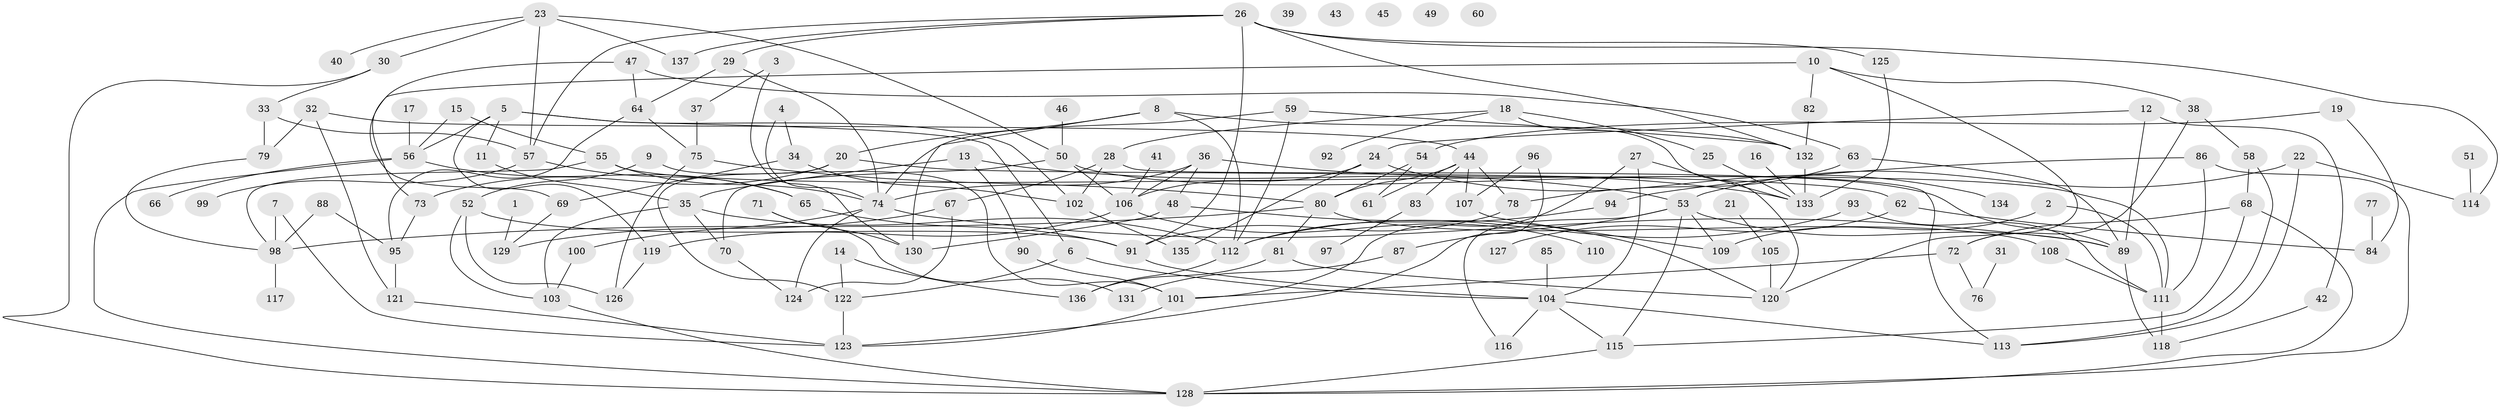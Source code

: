 // Generated by graph-tools (version 1.1) at 2025/40/03/09/25 04:40:00]
// undirected, 137 vertices, 207 edges
graph export_dot {
graph [start="1"]
  node [color=gray90,style=filled];
  1;
  2;
  3;
  4;
  5;
  6;
  7;
  8;
  9;
  10;
  11;
  12;
  13;
  14;
  15;
  16;
  17;
  18;
  19;
  20;
  21;
  22;
  23;
  24;
  25;
  26;
  27;
  28;
  29;
  30;
  31;
  32;
  33;
  34;
  35;
  36;
  37;
  38;
  39;
  40;
  41;
  42;
  43;
  44;
  45;
  46;
  47;
  48;
  49;
  50;
  51;
  52;
  53;
  54;
  55;
  56;
  57;
  58;
  59;
  60;
  61;
  62;
  63;
  64;
  65;
  66;
  67;
  68;
  69;
  70;
  71;
  72;
  73;
  74;
  75;
  76;
  77;
  78;
  79;
  80;
  81;
  82;
  83;
  84;
  85;
  86;
  87;
  88;
  89;
  90;
  91;
  92;
  93;
  94;
  95;
  96;
  97;
  98;
  99;
  100;
  101;
  102;
  103;
  104;
  105;
  106;
  107;
  108;
  109;
  110;
  111;
  112;
  113;
  114;
  115;
  116;
  117;
  118;
  119;
  120;
  121;
  122;
  123;
  124;
  125;
  126;
  127;
  128;
  129;
  130;
  131;
  132;
  133;
  134;
  135;
  136;
  137;
  1 -- 129;
  2 -- 109;
  2 -- 111;
  3 -- 37;
  3 -- 130;
  4 -- 34;
  4 -- 74;
  5 -- 6;
  5 -- 11;
  5 -- 56;
  5 -- 102;
  5 -- 119;
  6 -- 104;
  6 -- 122;
  7 -- 98;
  7 -- 123;
  8 -- 20;
  8 -- 112;
  8 -- 130;
  8 -- 132;
  9 -- 52;
  9 -- 101;
  10 -- 38;
  10 -- 73;
  10 -- 82;
  10 -- 120;
  11 -- 35;
  12 -- 24;
  12 -- 42;
  12 -- 89;
  13 -- 35;
  13 -- 53;
  13 -- 90;
  14 -- 122;
  14 -- 136;
  15 -- 55;
  15 -- 56;
  16 -- 133;
  17 -- 56;
  18 -- 25;
  18 -- 28;
  18 -- 92;
  18 -- 120;
  19 -- 54;
  19 -- 84;
  20 -- 62;
  20 -- 73;
  20 -- 122;
  21 -- 105;
  22 -- 53;
  22 -- 113;
  22 -- 114;
  23 -- 30;
  23 -- 40;
  23 -- 50;
  23 -- 57;
  23 -- 137;
  24 -- 106;
  24 -- 134;
  24 -- 135;
  25 -- 133;
  26 -- 29;
  26 -- 57;
  26 -- 91;
  26 -- 114;
  26 -- 125;
  26 -- 132;
  26 -- 137;
  27 -- 101;
  27 -- 104;
  27 -- 133;
  28 -- 67;
  28 -- 102;
  28 -- 113;
  29 -- 64;
  29 -- 74;
  30 -- 33;
  30 -- 128;
  31 -- 76;
  32 -- 44;
  32 -- 79;
  32 -- 121;
  33 -- 57;
  33 -- 79;
  34 -- 69;
  34 -- 102;
  35 -- 70;
  35 -- 103;
  35 -- 112;
  36 -- 48;
  36 -- 74;
  36 -- 106;
  36 -- 133;
  37 -- 75;
  38 -- 58;
  38 -- 72;
  41 -- 106;
  42 -- 118;
  44 -- 61;
  44 -- 78;
  44 -- 80;
  44 -- 83;
  44 -- 107;
  46 -- 50;
  47 -- 63;
  47 -- 64;
  47 -- 69;
  48 -- 120;
  48 -- 130;
  50 -- 70;
  50 -- 89;
  50 -- 106;
  51 -- 114;
  52 -- 91;
  52 -- 103;
  52 -- 126;
  53 -- 87;
  53 -- 89;
  53 -- 109;
  53 -- 115;
  53 -- 116;
  54 -- 61;
  54 -- 80;
  55 -- 74;
  55 -- 98;
  55 -- 111;
  56 -- 65;
  56 -- 66;
  56 -- 128;
  57 -- 65;
  57 -- 99;
  58 -- 68;
  58 -- 113;
  59 -- 74;
  59 -- 112;
  59 -- 132;
  62 -- 84;
  62 -- 127;
  63 -- 78;
  63 -- 89;
  64 -- 75;
  64 -- 95;
  65 -- 91;
  67 -- 124;
  67 -- 129;
  68 -- 72;
  68 -- 115;
  68 -- 128;
  69 -- 129;
  70 -- 124;
  71 -- 130;
  71 -- 131;
  72 -- 76;
  72 -- 101;
  73 -- 95;
  74 -- 89;
  74 -- 100;
  74 -- 124;
  75 -- 80;
  75 -- 126;
  77 -- 84;
  78 -- 91;
  79 -- 98;
  80 -- 81;
  80 -- 98;
  80 -- 108;
  81 -- 120;
  81 -- 136;
  82 -- 132;
  83 -- 97;
  85 -- 104;
  86 -- 94;
  86 -- 111;
  86 -- 128;
  87 -- 131;
  88 -- 95;
  88 -- 98;
  89 -- 118;
  90 -- 101;
  91 -- 104;
  93 -- 111;
  93 -- 112;
  94 -- 112;
  95 -- 121;
  96 -- 107;
  96 -- 123;
  98 -- 117;
  100 -- 103;
  101 -- 123;
  102 -- 135;
  103 -- 128;
  104 -- 113;
  104 -- 115;
  104 -- 116;
  105 -- 120;
  106 -- 110;
  106 -- 119;
  107 -- 109;
  108 -- 111;
  111 -- 118;
  112 -- 136;
  115 -- 128;
  119 -- 126;
  121 -- 123;
  122 -- 123;
  125 -- 133;
  132 -- 133;
}
